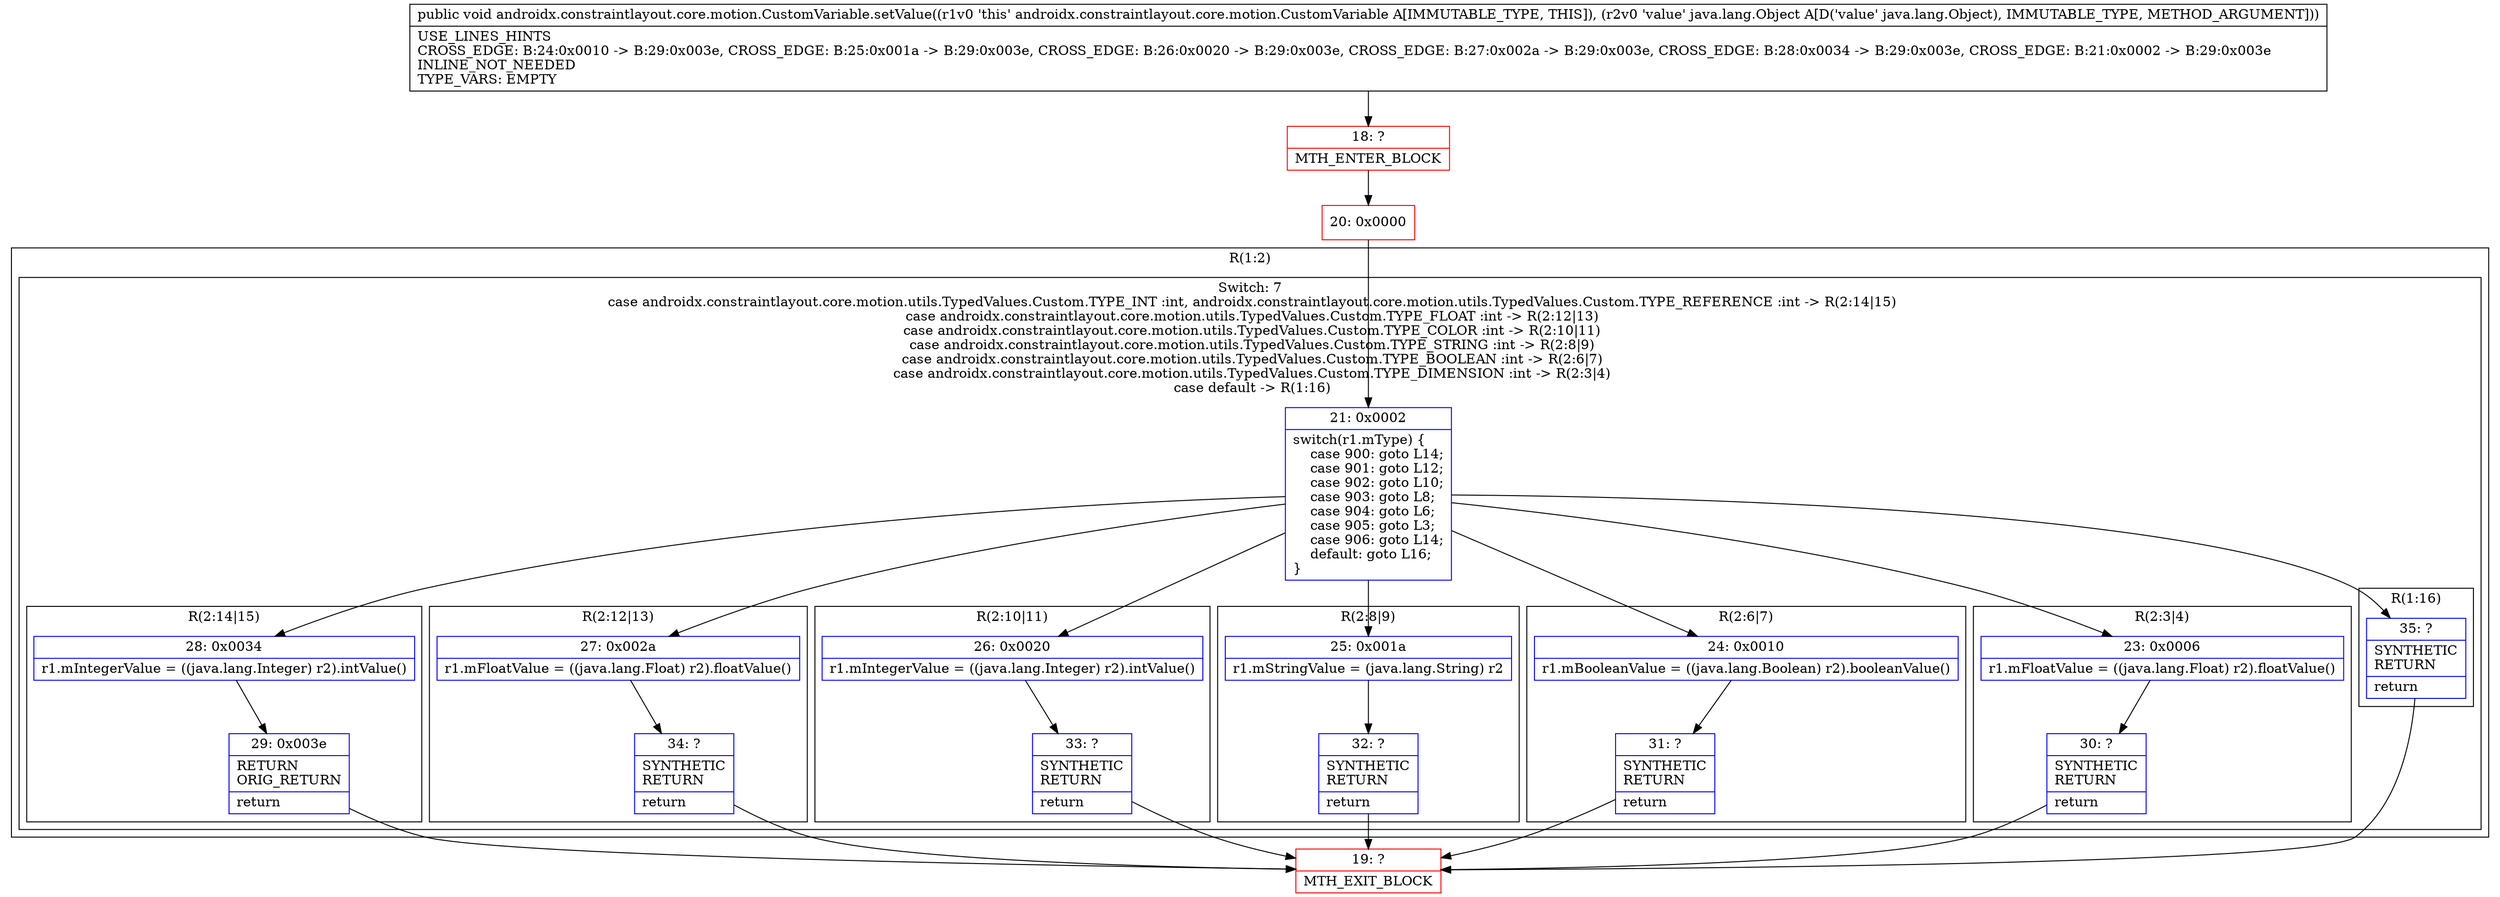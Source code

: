 digraph "CFG forandroidx.constraintlayout.core.motion.CustomVariable.setValue(Ljava\/lang\/Object;)V" {
subgraph cluster_Region_1328079711 {
label = "R(1:2)";
node [shape=record,color=blue];
subgraph cluster_SwitchRegion_494874007 {
label = "Switch: 7
 case androidx.constraintlayout.core.motion.utils.TypedValues.Custom.TYPE_INT :int, androidx.constraintlayout.core.motion.utils.TypedValues.Custom.TYPE_REFERENCE :int -> R(2:14|15)
 case androidx.constraintlayout.core.motion.utils.TypedValues.Custom.TYPE_FLOAT :int -> R(2:12|13)
 case androidx.constraintlayout.core.motion.utils.TypedValues.Custom.TYPE_COLOR :int -> R(2:10|11)
 case androidx.constraintlayout.core.motion.utils.TypedValues.Custom.TYPE_STRING :int -> R(2:8|9)
 case androidx.constraintlayout.core.motion.utils.TypedValues.Custom.TYPE_BOOLEAN :int -> R(2:6|7)
 case androidx.constraintlayout.core.motion.utils.TypedValues.Custom.TYPE_DIMENSION :int -> R(2:3|4)
 case default -> R(1:16)";
node [shape=record,color=blue];
Node_21 [shape=record,label="{21\:\ 0x0002|switch(r1.mType) \{\l    case 900: goto L14;\l    case 901: goto L12;\l    case 902: goto L10;\l    case 903: goto L8;\l    case 904: goto L6;\l    case 905: goto L3;\l    case 906: goto L14;\l    default: goto L16;\l\}\l}"];
subgraph cluster_Region_1981961574 {
label = "R(2:14|15)";
node [shape=record,color=blue];
Node_28 [shape=record,label="{28\:\ 0x0034|r1.mIntegerValue = ((java.lang.Integer) r2).intValue()\l}"];
Node_29 [shape=record,label="{29\:\ 0x003e|RETURN\lORIG_RETURN\l|return\l}"];
}
subgraph cluster_Region_1027081501 {
label = "R(2:12|13)";
node [shape=record,color=blue];
Node_27 [shape=record,label="{27\:\ 0x002a|r1.mFloatValue = ((java.lang.Float) r2).floatValue()\l}"];
Node_34 [shape=record,label="{34\:\ ?|SYNTHETIC\lRETURN\l|return\l}"];
}
subgraph cluster_Region_897723390 {
label = "R(2:10|11)";
node [shape=record,color=blue];
Node_26 [shape=record,label="{26\:\ 0x0020|r1.mIntegerValue = ((java.lang.Integer) r2).intValue()\l}"];
Node_33 [shape=record,label="{33\:\ ?|SYNTHETIC\lRETURN\l|return\l}"];
}
subgraph cluster_Region_1366670156 {
label = "R(2:8|9)";
node [shape=record,color=blue];
Node_25 [shape=record,label="{25\:\ 0x001a|r1.mStringValue = (java.lang.String) r2\l}"];
Node_32 [shape=record,label="{32\:\ ?|SYNTHETIC\lRETURN\l|return\l}"];
}
subgraph cluster_Region_890789217 {
label = "R(2:6|7)";
node [shape=record,color=blue];
Node_24 [shape=record,label="{24\:\ 0x0010|r1.mBooleanValue = ((java.lang.Boolean) r2).booleanValue()\l}"];
Node_31 [shape=record,label="{31\:\ ?|SYNTHETIC\lRETURN\l|return\l}"];
}
subgraph cluster_Region_1224062514 {
label = "R(2:3|4)";
node [shape=record,color=blue];
Node_23 [shape=record,label="{23\:\ 0x0006|r1.mFloatValue = ((java.lang.Float) r2).floatValue()\l}"];
Node_30 [shape=record,label="{30\:\ ?|SYNTHETIC\lRETURN\l|return\l}"];
}
subgraph cluster_Region_1821161737 {
label = "R(1:16)";
node [shape=record,color=blue];
Node_35 [shape=record,label="{35\:\ ?|SYNTHETIC\lRETURN\l|return\l}"];
}
}
}
Node_18 [shape=record,color=red,label="{18\:\ ?|MTH_ENTER_BLOCK\l}"];
Node_20 [shape=record,color=red,label="{20\:\ 0x0000}"];
Node_19 [shape=record,color=red,label="{19\:\ ?|MTH_EXIT_BLOCK\l}"];
MethodNode[shape=record,label="{public void androidx.constraintlayout.core.motion.CustomVariable.setValue((r1v0 'this' androidx.constraintlayout.core.motion.CustomVariable A[IMMUTABLE_TYPE, THIS]), (r2v0 'value' java.lang.Object A[D('value' java.lang.Object), IMMUTABLE_TYPE, METHOD_ARGUMENT]))  | USE_LINES_HINTS\lCROSS_EDGE: B:24:0x0010 \-\> B:29:0x003e, CROSS_EDGE: B:25:0x001a \-\> B:29:0x003e, CROSS_EDGE: B:26:0x0020 \-\> B:29:0x003e, CROSS_EDGE: B:27:0x002a \-\> B:29:0x003e, CROSS_EDGE: B:28:0x0034 \-\> B:29:0x003e, CROSS_EDGE: B:21:0x0002 \-\> B:29:0x003e\lINLINE_NOT_NEEDED\lTYPE_VARS: EMPTY\l}"];
MethodNode -> Node_18;Node_21 -> Node_23;
Node_21 -> Node_24;
Node_21 -> Node_25;
Node_21 -> Node_26;
Node_21 -> Node_27;
Node_21 -> Node_28;
Node_21 -> Node_35;
Node_28 -> Node_29;
Node_29 -> Node_19;
Node_27 -> Node_34;
Node_34 -> Node_19;
Node_26 -> Node_33;
Node_33 -> Node_19;
Node_25 -> Node_32;
Node_32 -> Node_19;
Node_24 -> Node_31;
Node_31 -> Node_19;
Node_23 -> Node_30;
Node_30 -> Node_19;
Node_35 -> Node_19;
Node_18 -> Node_20;
Node_20 -> Node_21;
}

